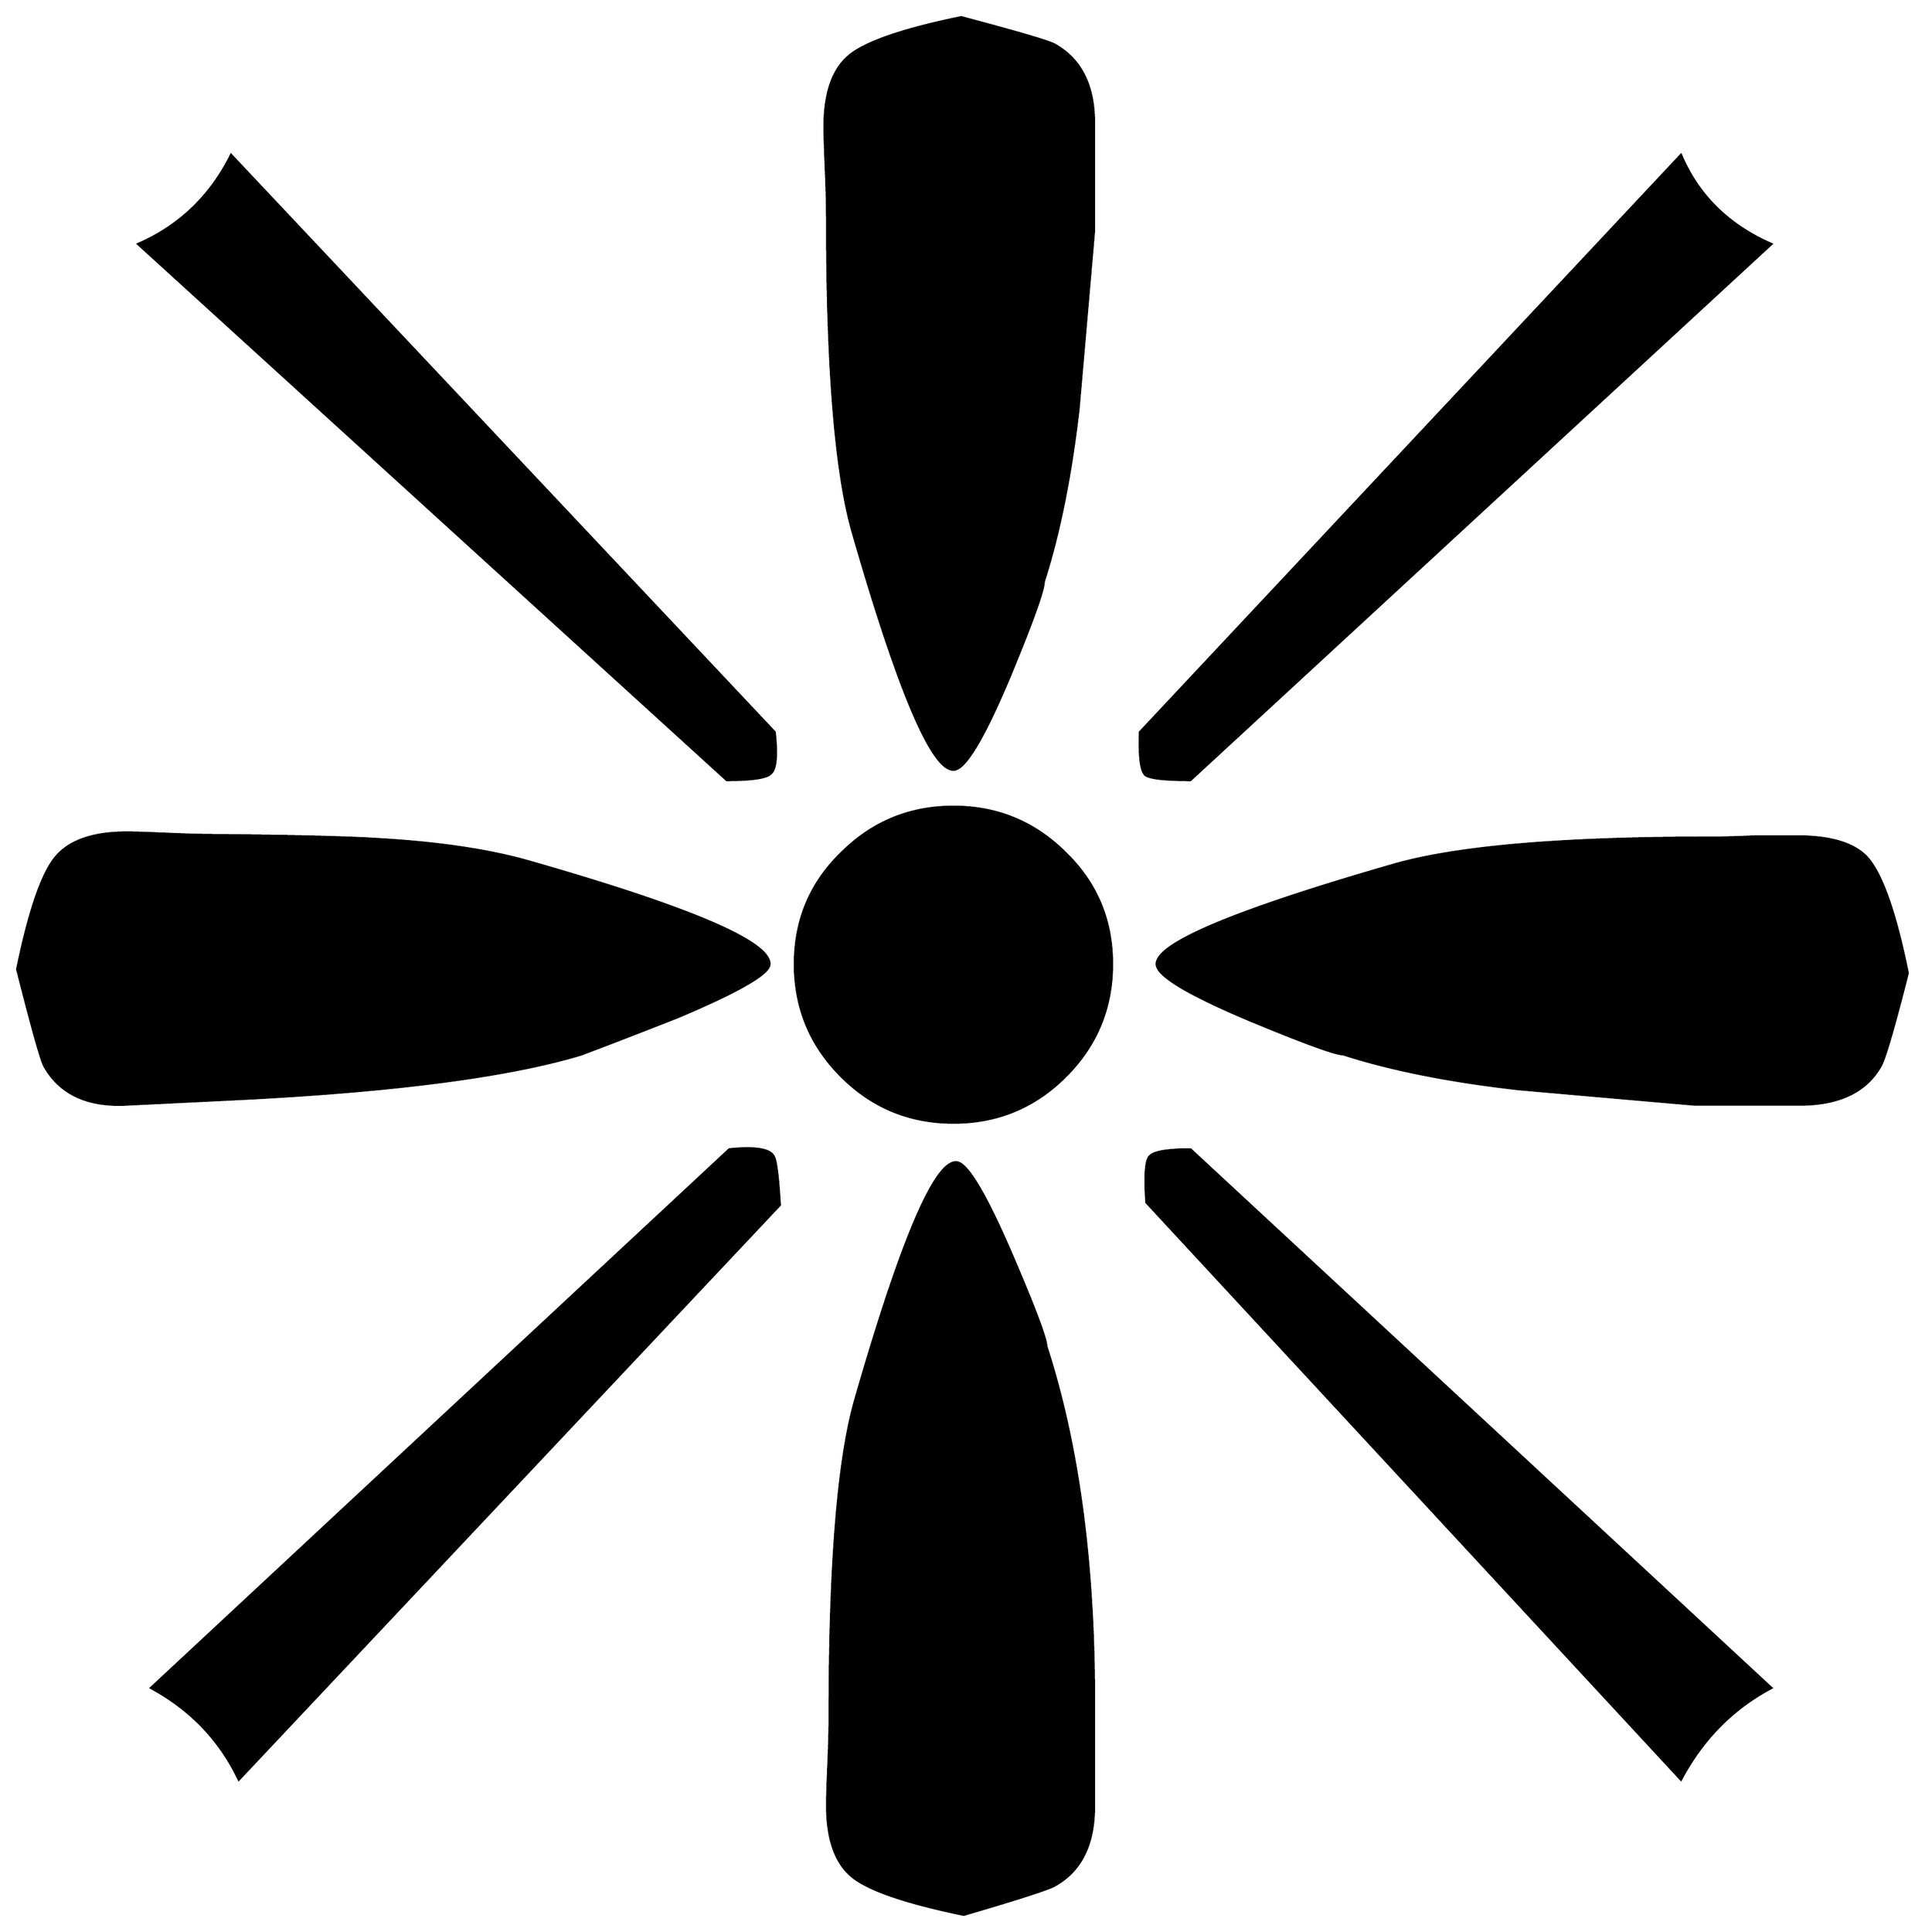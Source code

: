 


\begin{tikzpicture}[y=0.80pt, x=0.80pt, yscale=-1.0, xscale=1.0, inner sep=0pt, outer sep=0pt]
\begin{scope}[shift={(100.0,1831.0)},nonzero rule]
  \path[draw=.,fill=.,line width=1.600pt] (1462.0,-1268.0) --
    (1011.0,-852.0) .. controls (991.0,-852.0) and
    (979.333,-853.333) .. (976.0,-856.0) .. controls (972.667,-859.333)
    and (971.333,-870.333) .. (972.0,-889.0) -- (1392.0,-1337.0) ..
    controls (1405.333,-1305.667) and (1428.667,-1282.667) ..
    (1462.0,-1268.0) -- cycle(936.0,-1278.0) .. controls
    (932.0,-1232.0) and (928.0,-1186.0) .. (924.0,-1140.0) ..
    controls (918.0,-1088.0) and (909.0,-1043.333) ..
    (897.0,-1006.0) .. controls (897.0,-999.333) and
    (888.0,-974.333) .. (870.0,-931.0) .. controls (850.0,-883.667)
    and (835.667,-860.0) .. (827.0,-860.0) .. controls
    (810.333,-860.0) and (784.333,-921.333) .. (749.0,-1044.0) ..
    controls (735.667,-1090.0) and (729.0,-1171.333) ..
    (729.0,-1288.0) .. controls (729.0,-1298.667) and
    (728.667,-1311.667) .. (728.0,-1327.0) .. controls
    (727.333,-1343.0) and (727.0,-1353.667) .. (727.0,-1359.0) ..
    controls (727.0,-1385.0) and (733.333,-1403.333) ..
    (746.0,-1414.0) .. controls (758.667,-1424.667) and
    (787.667,-1434.667) .. (833.0,-1444.0) .. controls
    (875.667,-1432.667) and (899.667,-1425.667) .. (905.0,-1423.0) ..
    controls (925.667,-1411.667) and (936.0,-1391.333) ..
    (936.0,-1362.0) -- (936.0,-1278.0) -- cycle(1568.0,-702.0)
    .. controls (1557.333,-660.0) and (1550.333,-636.0) ..
    (1547.0,-630.0) .. controls (1535.667,-610.0) and
    (1514.667,-600.0) .. (1484.0,-600.0) -- (1403.0,-600.0) ..
    controls (1357.0,-604.0) and (1311.333,-608.0) ..
    (1266.0,-612.0) .. controls (1212.667,-618.0) and
    (1167.333,-627.0) .. (1130.0,-639.0) .. controls
    (1124.0,-639.0) and (1099.333,-648.0) .. (1056.0,-666.0) ..
    controls (1008.667,-686.0) and (985.0,-700.333) ..
    (985.0,-709.0) .. controls (985.0,-725.0) and
    (1046.333,-750.667) .. (1169.0,-786.0) .. controls
    (1217.667,-800.0) and (1299.0,-807.0) .. (1413.0,-807.0) ..
    controls (1423.667,-807.0) and (1436.333,-807.333) ..
    (1451.0,-808.0) .. controls (1466.333,-808.0) and
    (1476.667,-808.0) .. (1482.0,-808.0) .. controls
    (1508.667,-808.0) and (1527.0,-802.333) .. (1537.0,-791.0) ..
    controls (1548.333,-777.667) and (1558.667,-748.0) ..
    (1568.0,-702.0) -- cycle(1462.0,-147.0) .. controls
    (1432.0,-131.0) and (1408.667,-107.333) .. (1392.0,-76.0) --
    (977.0,-524.0) .. controls (975.667,-543.333) and (976.333,-555.0)
    .. (979.0,-559.0) .. controls (981.667,-563.0) and
    (992.333,-565.0) .. (1011.0,-565.0) -- (1462.0,-147.0) --
    cycle(688.0,-889.0) .. controls (690.0,-871.0) and
    (689.0,-860.333) .. (685.0,-857.0) .. controls (681.667,-853.667)
    and (670.333,-852.0) .. (651.0,-852.0) -- (194.0,-1268.0) ..
    controls (226.0,-1282.0) and (250.0,-1305.0) ..
    (266.0,-1337.0) -- (688.0,-889.0) -- cycle(950.0,-709.0) ..
    controls (950.0,-675.0) and (938.0,-646.0) .. (914.0,-622.0)
    .. controls (890.0,-598.0) and (861.0,-586.0) ..
    (827.0,-586.0) .. controls (793.0,-586.0) and (764.0,-598.0)
    .. (740.0,-622.0) .. controls (716.0,-646.0) and
    (704.0,-675.0) .. (704.0,-709.0) .. controls (704.0,-743.0)
    and (716.0,-771.667) .. (740.0,-795.0) .. controls
    (764.0,-819.0) and (793.0,-831.0) .. (827.0,-831.0) ..
    controls (861.0,-831.0) and (890.0,-819.0) .. (914.0,-795.0)
    .. controls (938.0,-771.667) and (950.0,-743.0) ..
    (950.0,-709.0) -- cycle(684.0,-709.0) .. controls
    (684.0,-701.667) and (660.333,-688.0) .. (613.0,-668.0) ..
    controls (587.667,-658.0) and (562.667,-648.333) .. (538.0,-639.0)
    .. controls (480.667,-621.667) and (390.0,-610.0) ..
    (266.0,-604.0) -- (184.0,-600.0) .. controls (154.0,-598.667)
    and (133.0,-608.667) .. (121.0,-630.0) .. controls
    (118.333,-635.333) and (111.333,-660.333) .. (100.0,-705.0) ..
    controls (109.333,-750.333) and (119.333,-779.333) .. (130.0,-792.0)
    .. controls (140.667,-804.667) and (159.0,-811.0) ..
    (185.0,-811.0) .. controls (190.333,-811.0) and (200.667,-810.667)
    .. (216.0,-810.0) .. controls (232.0,-809.333) and
    (245.333,-809.0) .. (256.0,-809.0) .. controls (316.667,-808.333)
    and (357.333,-807.333) .. (378.0,-806.0) .. controls
    (426.667,-803.333) and (467.0,-797.333) .. (499.0,-788.0) ..
    controls (622.333,-752.667) and (684.0,-726.333) .. (684.0,-709.0)
    -- cycle(936.0,-55.0) .. controls (936.0,-25.667) and
    (926.0,-5.333) .. (906.0,6.0) .. controls (902.0,8.667) and
    (878.333,16.333) .. (835.0,29.0) .. controls (789.667,19.667) and
    (760.667,9.667) .. (748.0,-1.0) .. controls (735.333,-11.667) and
    (729.0,-30.0) .. (729.0,-56.0) .. controls (729.0,-61.333) and
    (729.333,-71.667) .. (730.0,-87.0) .. controls (730.667,-103.0)
    and (731.0,-116.333) .. (731.0,-127.0) .. controls
    (731.0,-243.667) and (737.667,-325.0) .. (751.0,-371.0) ..
    controls (786.333,-493.667) and (812.333,-555.0) .. (829.0,-555.0)
    .. controls (837.0,-555.0) and (851.0,-532.0) ..
    (871.0,-486.0) .. controls (889.667,-442.667) and (899.0,-418.0)
    .. (899.0,-412.0) .. controls (923.667,-336.0) and
    (936.0,-244.333) .. (936.0,-137.0) -- (936.0,-55.0) --
    cycle(692.0,-522.0) -- (272.0,-76.0) .. controls
    (257.333,-106.667) and (234.667,-130.333) .. (204.0,-147.0) --
    (653.0,-565.0) .. controls (672.333,-567.0) and (683.667,-565.333)
    .. (687.0,-560.0) .. controls (689.0,-557.333) and
    (690.667,-544.667) .. (692.0,-522.0) -- cycle;
\end{scope}

\end{tikzpicture}

